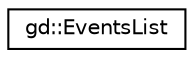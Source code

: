 digraph "Graphical Class Hierarchy"
{
  edge [fontname="Helvetica",fontsize="10",labelfontname="Helvetica",labelfontsize="10"];
  node [fontname="Helvetica",fontsize="10",shape=record];
  rankdir="LR";
  Node1 [label="gd::EventsList",height=0.2,width=0.4,color="black", fillcolor="white", style="filled",URL="$classgd_1_1_events_list.html",tooltip="A list of events. "];
}
